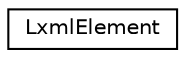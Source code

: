 digraph "Graphical Class Hierarchy"
{
 // LATEX_PDF_SIZE
  edge [fontname="Helvetica",fontsize="10",labelfontname="Helvetica",labelfontsize="10"];
  node [fontname="Helvetica",fontsize="10",shape=record];
  rankdir="LR";
  Node0 [label="LxmlElement",height=0.2,width=0.4,color="black", fillcolor="white", style="filled",URL="$structLxmlElement.html",tooltip=" "];
}
